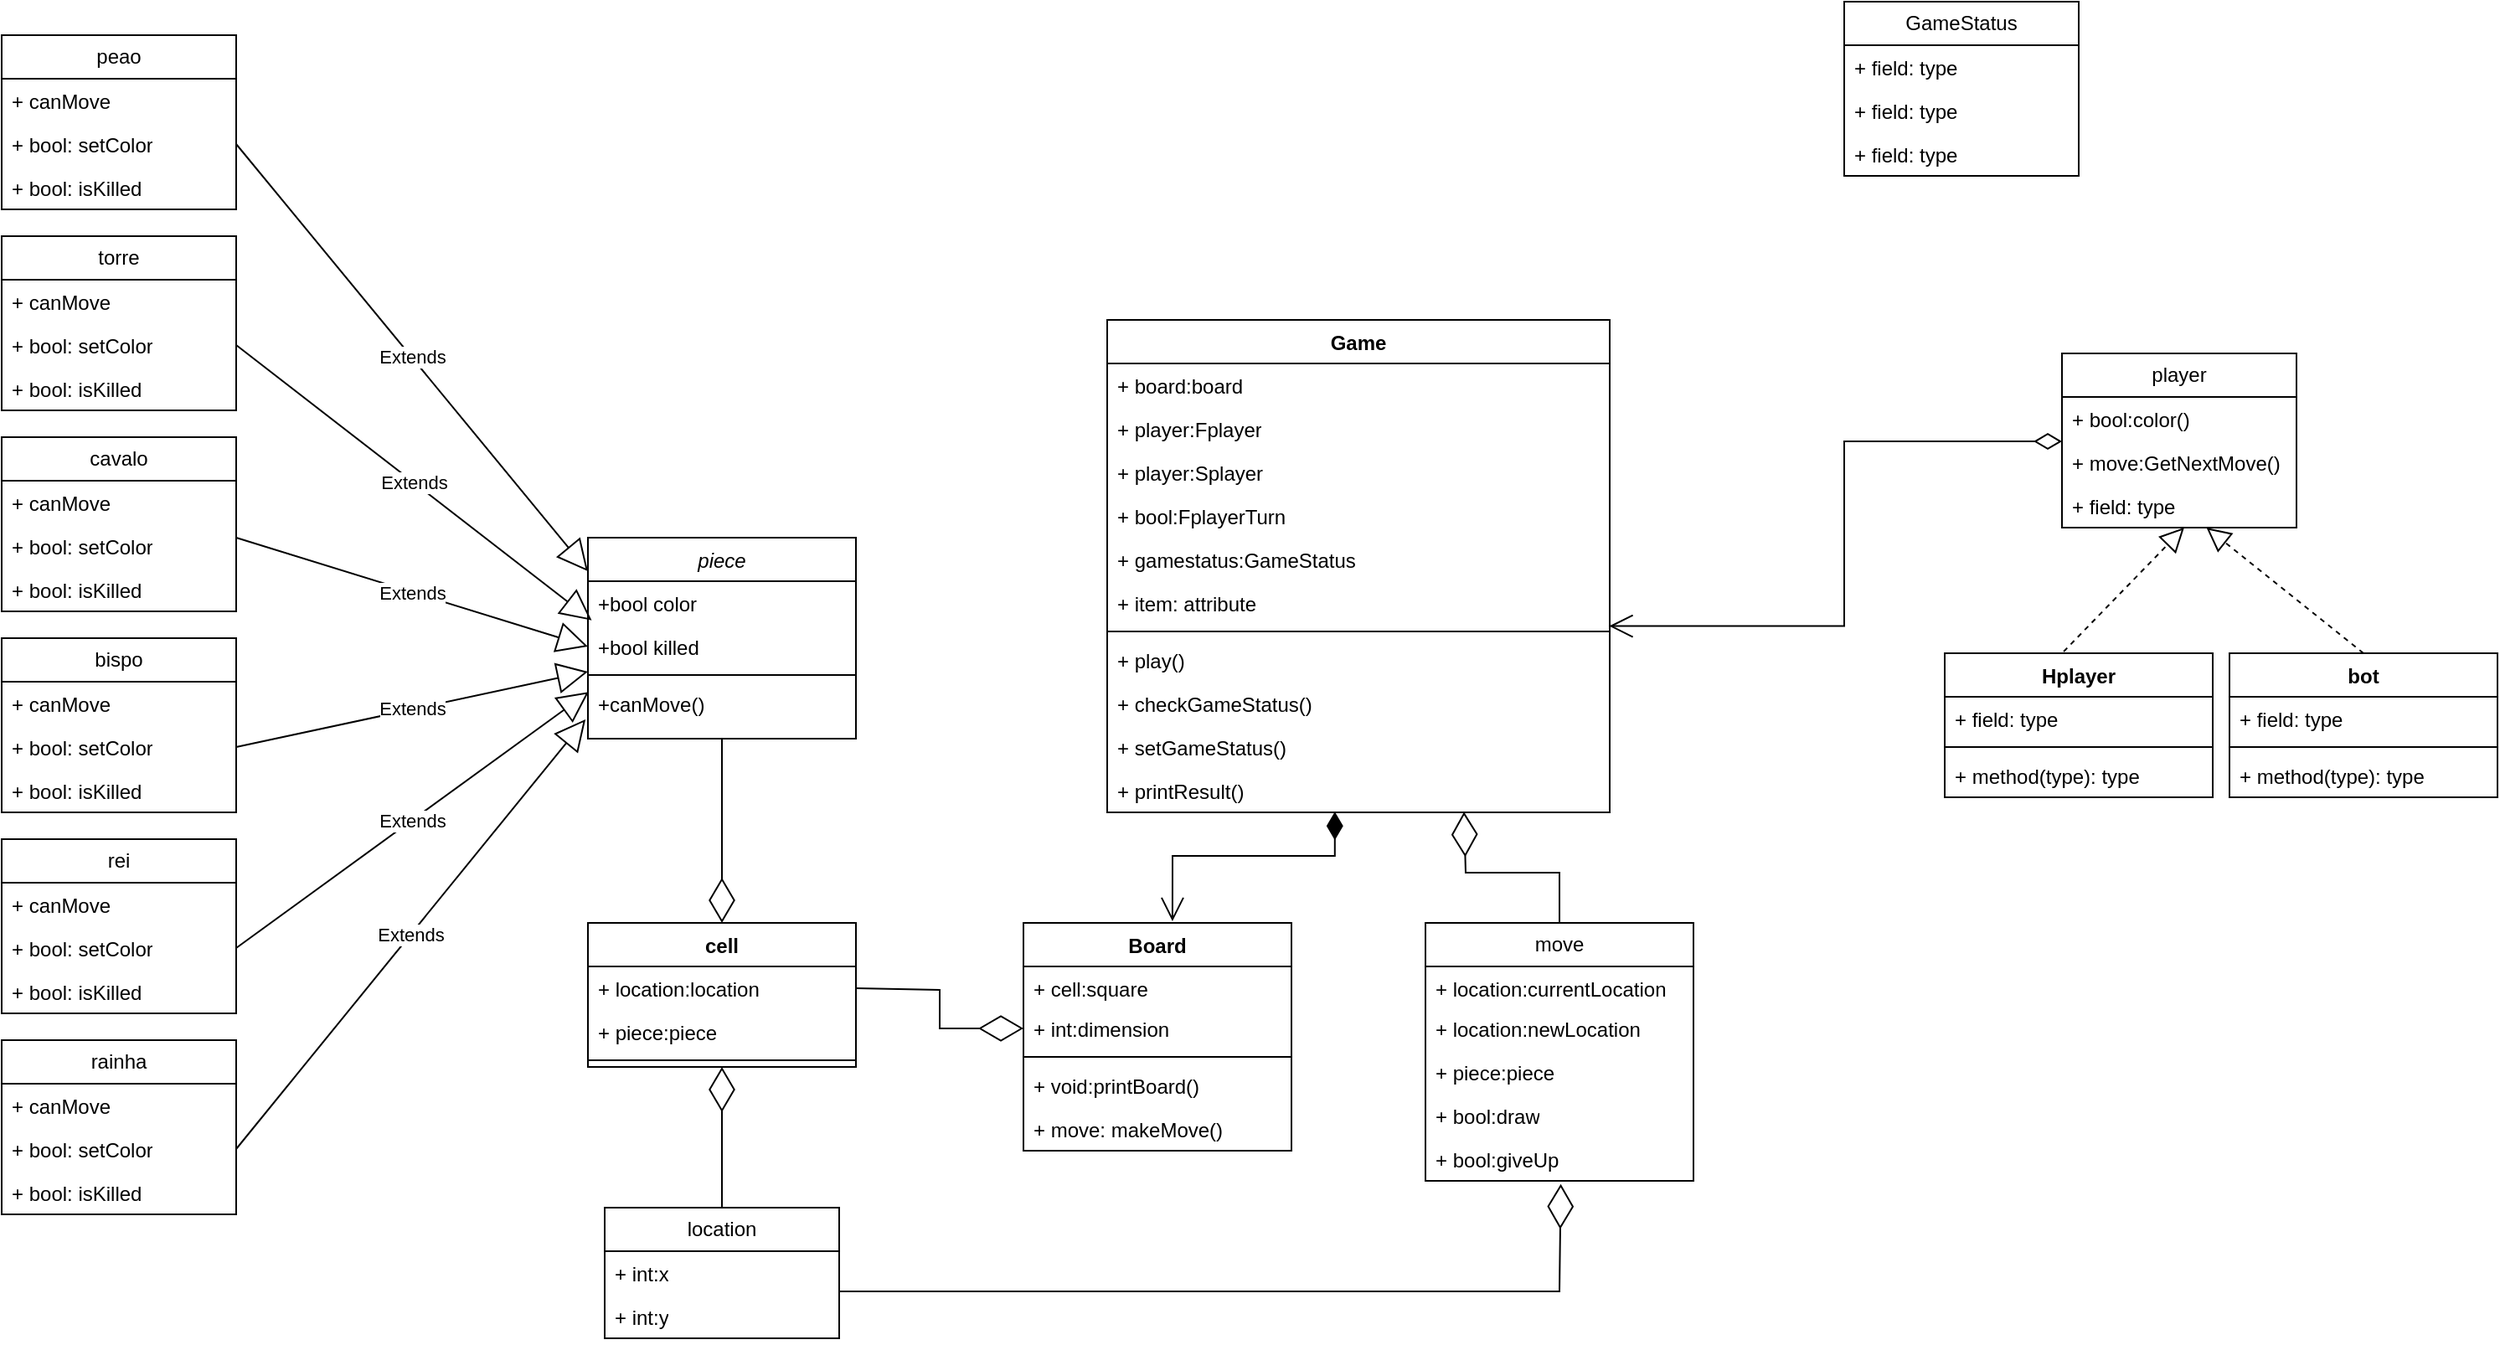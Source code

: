 <mxfile version="22.0.8" type="github">
  <diagram id="C5RBs43oDa-KdzZeNtuy" name="Page-1">
    <mxGraphModel dx="1050" dy="558" grid="1" gridSize="10" guides="1" tooltips="1" connect="1" arrows="1" fold="1" page="1" pageScale="1" pageWidth="2336" pageHeight="1654" math="0" shadow="0">
      <root>
        <mxCell id="WIyWlLk6GJQsqaUBKTNV-0" />
        <mxCell id="WIyWlLk6GJQsqaUBKTNV-1" parent="WIyWlLk6GJQsqaUBKTNV-0" />
        <mxCell id="zkfFHV4jXpPFQw0GAbJ--0" value="piece" style="swimlane;fontStyle=2;align=center;verticalAlign=top;childLayout=stackLayout;horizontal=1;startSize=26;horizontalStack=0;resizeParent=1;resizeLast=0;collapsible=1;marginBottom=0;rounded=0;shadow=0;strokeWidth=1;" parent="WIyWlLk6GJQsqaUBKTNV-1" vertex="1">
          <mxGeometry x="430" y="380" width="160" height="120" as="geometry">
            <mxRectangle x="230" y="140" width="160" height="26" as="alternateBounds" />
          </mxGeometry>
        </mxCell>
        <mxCell id="zkfFHV4jXpPFQw0GAbJ--1" value="+bool color" style="text;align=left;verticalAlign=top;spacingLeft=4;spacingRight=4;overflow=hidden;rotatable=0;points=[[0,0.5],[1,0.5]];portConstraint=eastwest;" parent="zkfFHV4jXpPFQw0GAbJ--0" vertex="1">
          <mxGeometry y="26" width="160" height="26" as="geometry" />
        </mxCell>
        <mxCell id="zkfFHV4jXpPFQw0GAbJ--2" value="+bool killed" style="text;align=left;verticalAlign=top;spacingLeft=4;spacingRight=4;overflow=hidden;rotatable=0;points=[[0,0.5],[1,0.5]];portConstraint=eastwest;rounded=0;shadow=0;html=0;" parent="zkfFHV4jXpPFQw0GAbJ--0" vertex="1">
          <mxGeometry y="52" width="160" height="26" as="geometry" />
        </mxCell>
        <mxCell id="zkfFHV4jXpPFQw0GAbJ--4" value="" style="line;html=1;strokeWidth=1;align=left;verticalAlign=middle;spacingTop=-1;spacingLeft=3;spacingRight=3;rotatable=0;labelPosition=right;points=[];portConstraint=eastwest;" parent="zkfFHV4jXpPFQw0GAbJ--0" vertex="1">
          <mxGeometry y="78" width="160" height="8" as="geometry" />
        </mxCell>
        <mxCell id="zkfFHV4jXpPFQw0GAbJ--5" value="+canMove()" style="text;align=left;verticalAlign=top;spacingLeft=4;spacingRight=4;overflow=hidden;rotatable=0;points=[[0,0.5],[1,0.5]];portConstraint=eastwest;" parent="zkfFHV4jXpPFQw0GAbJ--0" vertex="1">
          <mxGeometry y="86" width="160" height="26" as="geometry" />
        </mxCell>
        <mxCell id="_iD08qHTfmwDh8XU2xYa-1" value="cavalo" style="swimlane;fontStyle=0;childLayout=stackLayout;horizontal=1;startSize=26;fillColor=none;horizontalStack=0;resizeParent=1;resizeParentMax=0;resizeLast=0;collapsible=1;marginBottom=0;whiteSpace=wrap;html=1;" vertex="1" parent="WIyWlLk6GJQsqaUBKTNV-1">
          <mxGeometry x="80" y="320" width="140" height="104" as="geometry" />
        </mxCell>
        <mxCell id="_iD08qHTfmwDh8XU2xYa-2" value="+ canMove" style="text;strokeColor=none;fillColor=none;align=left;verticalAlign=top;spacingLeft=4;spacingRight=4;overflow=hidden;rotatable=0;points=[[0,0.5],[1,0.5]];portConstraint=eastwest;whiteSpace=wrap;html=1;" vertex="1" parent="_iD08qHTfmwDh8XU2xYa-1">
          <mxGeometry y="26" width="140" height="26" as="geometry" />
        </mxCell>
        <mxCell id="_iD08qHTfmwDh8XU2xYa-3" value="+ bool: setColor" style="text;strokeColor=none;fillColor=none;align=left;verticalAlign=top;spacingLeft=4;spacingRight=4;overflow=hidden;rotatable=0;points=[[0,0.5],[1,0.5]];portConstraint=eastwest;whiteSpace=wrap;html=1;" vertex="1" parent="_iD08qHTfmwDh8XU2xYa-1">
          <mxGeometry y="52" width="140" height="26" as="geometry" />
        </mxCell>
        <mxCell id="_iD08qHTfmwDh8XU2xYa-4" value="+ bool: isKilled" style="text;strokeColor=none;fillColor=none;align=left;verticalAlign=top;spacingLeft=4;spacingRight=4;overflow=hidden;rotatable=0;points=[[0,0.5],[1,0.5]];portConstraint=eastwest;whiteSpace=wrap;html=1;" vertex="1" parent="_iD08qHTfmwDh8XU2xYa-1">
          <mxGeometry y="78" width="140" height="26" as="geometry" />
        </mxCell>
        <mxCell id="_iD08qHTfmwDh8XU2xYa-6" value="bispo" style="swimlane;fontStyle=0;childLayout=stackLayout;horizontal=1;startSize=26;fillColor=none;horizontalStack=0;resizeParent=1;resizeParentMax=0;resizeLast=0;collapsible=1;marginBottom=0;whiteSpace=wrap;html=1;" vertex="1" parent="WIyWlLk6GJQsqaUBKTNV-1">
          <mxGeometry x="80" y="440" width="140" height="104" as="geometry" />
        </mxCell>
        <mxCell id="_iD08qHTfmwDh8XU2xYa-7" value="+ canMove" style="text;strokeColor=none;fillColor=none;align=left;verticalAlign=top;spacingLeft=4;spacingRight=4;overflow=hidden;rotatable=0;points=[[0,0.5],[1,0.5]];portConstraint=eastwest;whiteSpace=wrap;html=1;" vertex="1" parent="_iD08qHTfmwDh8XU2xYa-6">
          <mxGeometry y="26" width="140" height="26" as="geometry" />
        </mxCell>
        <mxCell id="_iD08qHTfmwDh8XU2xYa-8" value="+ bool: setColor" style="text;strokeColor=none;fillColor=none;align=left;verticalAlign=top;spacingLeft=4;spacingRight=4;overflow=hidden;rotatable=0;points=[[0,0.5],[1,0.5]];portConstraint=eastwest;whiteSpace=wrap;html=1;" vertex="1" parent="_iD08qHTfmwDh8XU2xYa-6">
          <mxGeometry y="52" width="140" height="26" as="geometry" />
        </mxCell>
        <mxCell id="_iD08qHTfmwDh8XU2xYa-9" value="+ bool: isKilled" style="text;strokeColor=none;fillColor=none;align=left;verticalAlign=top;spacingLeft=4;spacingRight=4;overflow=hidden;rotatable=0;points=[[0,0.5],[1,0.5]];portConstraint=eastwest;whiteSpace=wrap;html=1;" vertex="1" parent="_iD08qHTfmwDh8XU2xYa-6">
          <mxGeometry y="78" width="140" height="26" as="geometry" />
        </mxCell>
        <mxCell id="_iD08qHTfmwDh8XU2xYa-10" value="rei" style="swimlane;fontStyle=0;childLayout=stackLayout;horizontal=1;startSize=26;fillColor=none;horizontalStack=0;resizeParent=1;resizeParentMax=0;resizeLast=0;collapsible=1;marginBottom=0;whiteSpace=wrap;html=1;" vertex="1" parent="WIyWlLk6GJQsqaUBKTNV-1">
          <mxGeometry x="80" y="560" width="140" height="104" as="geometry" />
        </mxCell>
        <mxCell id="_iD08qHTfmwDh8XU2xYa-11" value="+ canMove" style="text;strokeColor=none;fillColor=none;align=left;verticalAlign=top;spacingLeft=4;spacingRight=4;overflow=hidden;rotatable=0;points=[[0,0.5],[1,0.5]];portConstraint=eastwest;whiteSpace=wrap;html=1;" vertex="1" parent="_iD08qHTfmwDh8XU2xYa-10">
          <mxGeometry y="26" width="140" height="26" as="geometry" />
        </mxCell>
        <mxCell id="_iD08qHTfmwDh8XU2xYa-12" value="+ bool: setColor" style="text;strokeColor=none;fillColor=none;align=left;verticalAlign=top;spacingLeft=4;spacingRight=4;overflow=hidden;rotatable=0;points=[[0,0.5],[1,0.5]];portConstraint=eastwest;whiteSpace=wrap;html=1;" vertex="1" parent="_iD08qHTfmwDh8XU2xYa-10">
          <mxGeometry y="52" width="140" height="26" as="geometry" />
        </mxCell>
        <mxCell id="_iD08qHTfmwDh8XU2xYa-13" value="+ bool: isKilled" style="text;strokeColor=none;fillColor=none;align=left;verticalAlign=top;spacingLeft=4;spacingRight=4;overflow=hidden;rotatable=0;points=[[0,0.5],[1,0.5]];portConstraint=eastwest;whiteSpace=wrap;html=1;" vertex="1" parent="_iD08qHTfmwDh8XU2xYa-10">
          <mxGeometry y="78" width="140" height="26" as="geometry" />
        </mxCell>
        <mxCell id="_iD08qHTfmwDh8XU2xYa-14" value="rainha" style="swimlane;fontStyle=0;childLayout=stackLayout;horizontal=1;startSize=26;fillColor=none;horizontalStack=0;resizeParent=1;resizeParentMax=0;resizeLast=0;collapsible=1;marginBottom=0;whiteSpace=wrap;html=1;" vertex="1" parent="WIyWlLk6GJQsqaUBKTNV-1">
          <mxGeometry x="80" y="680" width="140" height="104" as="geometry" />
        </mxCell>
        <mxCell id="_iD08qHTfmwDh8XU2xYa-15" value="+ canMove" style="text;strokeColor=none;fillColor=none;align=left;verticalAlign=top;spacingLeft=4;spacingRight=4;overflow=hidden;rotatable=0;points=[[0,0.5],[1,0.5]];portConstraint=eastwest;whiteSpace=wrap;html=1;" vertex="1" parent="_iD08qHTfmwDh8XU2xYa-14">
          <mxGeometry y="26" width="140" height="26" as="geometry" />
        </mxCell>
        <mxCell id="_iD08qHTfmwDh8XU2xYa-16" value="+ bool: setColor" style="text;strokeColor=none;fillColor=none;align=left;verticalAlign=top;spacingLeft=4;spacingRight=4;overflow=hidden;rotatable=0;points=[[0,0.5],[1,0.5]];portConstraint=eastwest;whiteSpace=wrap;html=1;" vertex="1" parent="_iD08qHTfmwDh8XU2xYa-14">
          <mxGeometry y="52" width="140" height="26" as="geometry" />
        </mxCell>
        <mxCell id="_iD08qHTfmwDh8XU2xYa-17" value="+ bool: isKilled" style="text;strokeColor=none;fillColor=none;align=left;verticalAlign=top;spacingLeft=4;spacingRight=4;overflow=hidden;rotatable=0;points=[[0,0.5],[1,0.5]];portConstraint=eastwest;whiteSpace=wrap;html=1;" vertex="1" parent="_iD08qHTfmwDh8XU2xYa-14">
          <mxGeometry y="78" width="140" height="26" as="geometry" />
        </mxCell>
        <mxCell id="_iD08qHTfmwDh8XU2xYa-18" value="torre" style="swimlane;fontStyle=0;childLayout=stackLayout;horizontal=1;startSize=26;fillColor=none;horizontalStack=0;resizeParent=1;resizeParentMax=0;resizeLast=0;collapsible=1;marginBottom=0;whiteSpace=wrap;html=1;" vertex="1" parent="WIyWlLk6GJQsqaUBKTNV-1">
          <mxGeometry x="80" y="200" width="140" height="104" as="geometry" />
        </mxCell>
        <mxCell id="_iD08qHTfmwDh8XU2xYa-19" value="+ canMove" style="text;strokeColor=none;fillColor=none;align=left;verticalAlign=top;spacingLeft=4;spacingRight=4;overflow=hidden;rotatable=0;points=[[0,0.5],[1,0.5]];portConstraint=eastwest;whiteSpace=wrap;html=1;" vertex="1" parent="_iD08qHTfmwDh8XU2xYa-18">
          <mxGeometry y="26" width="140" height="26" as="geometry" />
        </mxCell>
        <mxCell id="_iD08qHTfmwDh8XU2xYa-20" value="+ bool: setColor" style="text;strokeColor=none;fillColor=none;align=left;verticalAlign=top;spacingLeft=4;spacingRight=4;overflow=hidden;rotatable=0;points=[[0,0.5],[1,0.5]];portConstraint=eastwest;whiteSpace=wrap;html=1;" vertex="1" parent="_iD08qHTfmwDh8XU2xYa-18">
          <mxGeometry y="52" width="140" height="26" as="geometry" />
        </mxCell>
        <mxCell id="_iD08qHTfmwDh8XU2xYa-21" value="+ bool: isKilled" style="text;strokeColor=none;fillColor=none;align=left;verticalAlign=top;spacingLeft=4;spacingRight=4;overflow=hidden;rotatable=0;points=[[0,0.5],[1,0.5]];portConstraint=eastwest;whiteSpace=wrap;html=1;" vertex="1" parent="_iD08qHTfmwDh8XU2xYa-18">
          <mxGeometry y="78" width="140" height="26" as="geometry" />
        </mxCell>
        <mxCell id="_iD08qHTfmwDh8XU2xYa-22" value="peao" style="swimlane;fontStyle=0;childLayout=stackLayout;horizontal=1;startSize=26;fillColor=none;horizontalStack=0;resizeParent=1;resizeParentMax=0;resizeLast=0;collapsible=1;marginBottom=0;whiteSpace=wrap;html=1;" vertex="1" parent="WIyWlLk6GJQsqaUBKTNV-1">
          <mxGeometry x="80" y="80" width="140" height="104" as="geometry" />
        </mxCell>
        <mxCell id="_iD08qHTfmwDh8XU2xYa-23" value="+ canMove" style="text;strokeColor=none;fillColor=none;align=left;verticalAlign=top;spacingLeft=4;spacingRight=4;overflow=hidden;rotatable=0;points=[[0,0.5],[1,0.5]];portConstraint=eastwest;whiteSpace=wrap;html=1;" vertex="1" parent="_iD08qHTfmwDh8XU2xYa-22">
          <mxGeometry y="26" width="140" height="26" as="geometry" />
        </mxCell>
        <mxCell id="_iD08qHTfmwDh8XU2xYa-24" value="+ bool: setColor" style="text;strokeColor=none;fillColor=none;align=left;verticalAlign=top;spacingLeft=4;spacingRight=4;overflow=hidden;rotatable=0;points=[[0,0.5],[1,0.5]];portConstraint=eastwest;whiteSpace=wrap;html=1;" vertex="1" parent="_iD08qHTfmwDh8XU2xYa-22">
          <mxGeometry y="52" width="140" height="26" as="geometry" />
        </mxCell>
        <mxCell id="_iD08qHTfmwDh8XU2xYa-25" value="+ bool: isKilled" style="text;strokeColor=none;fillColor=none;align=left;verticalAlign=top;spacingLeft=4;spacingRight=4;overflow=hidden;rotatable=0;points=[[0,0.5],[1,0.5]];portConstraint=eastwest;whiteSpace=wrap;html=1;" vertex="1" parent="_iD08qHTfmwDh8XU2xYa-22">
          <mxGeometry y="78" width="140" height="26" as="geometry" />
        </mxCell>
        <mxCell id="_iD08qHTfmwDh8XU2xYa-27" value="Extends" style="endArrow=block;endSize=16;endFill=0;html=1;rounded=0;entryX=0;entryY=0.5;entryDx=0;entryDy=0;" edge="1" parent="WIyWlLk6GJQsqaUBKTNV-1" target="zkfFHV4jXpPFQw0GAbJ--2">
          <mxGeometry width="160" relative="1" as="geometry">
            <mxPoint x="220" y="380" as="sourcePoint" />
            <mxPoint x="360" y="380" as="targetPoint" />
            <Array as="points" />
          </mxGeometry>
        </mxCell>
        <mxCell id="_iD08qHTfmwDh8XU2xYa-29" value="Extends" style="endArrow=block;endSize=16;endFill=0;html=1;rounded=0;exitX=1;exitY=0.5;exitDx=0;exitDy=0;entryX=0;entryY=1.077;entryDx=0;entryDy=0;entryPerimeter=0;" edge="1" parent="WIyWlLk6GJQsqaUBKTNV-1" source="_iD08qHTfmwDh8XU2xYa-8" target="zkfFHV4jXpPFQw0GAbJ--2">
          <mxGeometry width="160" relative="1" as="geometry">
            <mxPoint x="200" y="380" as="sourcePoint" />
            <mxPoint x="360" y="380" as="targetPoint" />
          </mxGeometry>
        </mxCell>
        <mxCell id="_iD08qHTfmwDh8XU2xYa-30" value="Extends" style="endArrow=block;endSize=16;endFill=0;html=1;rounded=0;exitX=1;exitY=0.5;exitDx=0;exitDy=0;entryX=0.003;entryY=0.234;entryDx=0;entryDy=0;entryPerimeter=0;" edge="1" parent="WIyWlLk6GJQsqaUBKTNV-1" source="_iD08qHTfmwDh8XU2xYa-12" target="zkfFHV4jXpPFQw0GAbJ--5">
          <mxGeometry width="160" relative="1" as="geometry">
            <mxPoint x="230" y="515" as="sourcePoint" />
            <mxPoint x="430" y="480" as="targetPoint" />
          </mxGeometry>
        </mxCell>
        <mxCell id="_iD08qHTfmwDh8XU2xYa-31" value="Extends" style="endArrow=block;endSize=16;endFill=0;html=1;rounded=0;exitX=1;exitY=0.5;exitDx=0;exitDy=0;entryX=-0.009;entryY=0.864;entryDx=0;entryDy=0;entryPerimeter=0;" edge="1" parent="WIyWlLk6GJQsqaUBKTNV-1" source="_iD08qHTfmwDh8XU2xYa-16" target="zkfFHV4jXpPFQw0GAbJ--5">
          <mxGeometry width="160" relative="1" as="geometry">
            <mxPoint x="240" y="525" as="sourcePoint" />
            <mxPoint x="450" y="490" as="targetPoint" />
          </mxGeometry>
        </mxCell>
        <mxCell id="_iD08qHTfmwDh8XU2xYa-33" value="Extends" style="endArrow=block;endSize=16;endFill=0;html=1;rounded=0;exitX=1;exitY=0.5;exitDx=0;exitDy=0;entryX=0.014;entryY=0.899;entryDx=0;entryDy=0;entryPerimeter=0;" edge="1" parent="WIyWlLk6GJQsqaUBKTNV-1" source="_iD08qHTfmwDh8XU2xYa-20" target="zkfFHV4jXpPFQw0GAbJ--1">
          <mxGeometry width="160" relative="1" as="geometry">
            <mxPoint x="250" y="535" as="sourcePoint" />
            <mxPoint x="460" y="500" as="targetPoint" />
          </mxGeometry>
        </mxCell>
        <mxCell id="_iD08qHTfmwDh8XU2xYa-34" value="Extends" style="endArrow=block;endSize=16;endFill=0;html=1;rounded=0;exitX=1;exitY=0.5;exitDx=0;exitDy=0;entryX=0;entryY=0.167;entryDx=0;entryDy=0;entryPerimeter=0;" edge="1" parent="WIyWlLk6GJQsqaUBKTNV-1" source="_iD08qHTfmwDh8XU2xYa-24" target="zkfFHV4jXpPFQw0GAbJ--0">
          <mxGeometry width="160" relative="1" as="geometry">
            <mxPoint x="260" y="545" as="sourcePoint" />
            <mxPoint x="470" y="510" as="targetPoint" />
          </mxGeometry>
        </mxCell>
        <mxCell id="_iD08qHTfmwDh8XU2xYa-35" value="Board" style="swimlane;fontStyle=1;align=center;verticalAlign=top;childLayout=stackLayout;horizontal=1;startSize=26;horizontalStack=0;resizeParent=1;resizeParentMax=0;resizeLast=0;collapsible=1;marginBottom=0;whiteSpace=wrap;html=1;" vertex="1" parent="WIyWlLk6GJQsqaUBKTNV-1">
          <mxGeometry x="690" y="610" width="160" height="136" as="geometry" />
        </mxCell>
        <mxCell id="_iD08qHTfmwDh8XU2xYa-36" value="+ cell:square" style="text;strokeColor=none;fillColor=none;align=left;verticalAlign=top;spacingLeft=4;spacingRight=4;overflow=hidden;rotatable=0;points=[[0,0.5],[1,0.5]];portConstraint=eastwest;whiteSpace=wrap;html=1;" vertex="1" parent="_iD08qHTfmwDh8XU2xYa-35">
          <mxGeometry y="26" width="160" height="24" as="geometry" />
        </mxCell>
        <mxCell id="_iD08qHTfmwDh8XU2xYa-39" value="+ int:dimension" style="text;strokeColor=none;fillColor=none;align=left;verticalAlign=top;spacingLeft=4;spacingRight=4;overflow=hidden;rotatable=0;points=[[0,0.5],[1,0.5]];portConstraint=eastwest;whiteSpace=wrap;html=1;" vertex="1" parent="_iD08qHTfmwDh8XU2xYa-35">
          <mxGeometry y="50" width="160" height="26" as="geometry" />
        </mxCell>
        <mxCell id="_iD08qHTfmwDh8XU2xYa-37" value="" style="line;strokeWidth=1;fillColor=none;align=left;verticalAlign=middle;spacingTop=-1;spacingLeft=3;spacingRight=3;rotatable=0;labelPosition=right;points=[];portConstraint=eastwest;strokeColor=inherit;" vertex="1" parent="_iD08qHTfmwDh8XU2xYa-35">
          <mxGeometry y="76" width="160" height="8" as="geometry" />
        </mxCell>
        <mxCell id="_iD08qHTfmwDh8XU2xYa-38" value="+ void:printBoard()" style="text;strokeColor=none;fillColor=none;align=left;verticalAlign=top;spacingLeft=4;spacingRight=4;overflow=hidden;rotatable=0;points=[[0,0.5],[1,0.5]];portConstraint=eastwest;whiteSpace=wrap;html=1;" vertex="1" parent="_iD08qHTfmwDh8XU2xYa-35">
          <mxGeometry y="84" width="160" height="26" as="geometry" />
        </mxCell>
        <mxCell id="_iD08qHTfmwDh8XU2xYa-40" value="+ move: makeMove()" style="text;strokeColor=none;fillColor=none;align=left;verticalAlign=top;spacingLeft=4;spacingRight=4;overflow=hidden;rotatable=0;points=[[0,0.5],[1,0.5]];portConstraint=eastwest;whiteSpace=wrap;html=1;" vertex="1" parent="_iD08qHTfmwDh8XU2xYa-35">
          <mxGeometry y="110" width="160" height="26" as="geometry" />
        </mxCell>
        <mxCell id="_iD08qHTfmwDh8XU2xYa-41" value="cell" style="swimlane;fontStyle=1;align=center;verticalAlign=top;childLayout=stackLayout;horizontal=1;startSize=26;horizontalStack=0;resizeParent=1;resizeParentMax=0;resizeLast=0;collapsible=1;marginBottom=0;whiteSpace=wrap;html=1;" vertex="1" parent="WIyWlLk6GJQsqaUBKTNV-1">
          <mxGeometry x="430" y="610" width="160" height="86" as="geometry" />
        </mxCell>
        <mxCell id="_iD08qHTfmwDh8XU2xYa-42" value="+ location:location" style="text;strokeColor=none;fillColor=none;align=left;verticalAlign=top;spacingLeft=4;spacingRight=4;overflow=hidden;rotatable=0;points=[[0,0.5],[1,0.5]];portConstraint=eastwest;whiteSpace=wrap;html=1;" vertex="1" parent="_iD08qHTfmwDh8XU2xYa-41">
          <mxGeometry y="26" width="160" height="26" as="geometry" />
        </mxCell>
        <mxCell id="_iD08qHTfmwDh8XU2xYa-45" value="+ piece:piece" style="text;strokeColor=none;fillColor=none;align=left;verticalAlign=top;spacingLeft=4;spacingRight=4;overflow=hidden;rotatable=0;points=[[0,0.5],[1,0.5]];portConstraint=eastwest;whiteSpace=wrap;html=1;" vertex="1" parent="_iD08qHTfmwDh8XU2xYa-41">
          <mxGeometry y="52" width="160" height="26" as="geometry" />
        </mxCell>
        <mxCell id="_iD08qHTfmwDh8XU2xYa-43" value="" style="line;strokeWidth=1;fillColor=none;align=left;verticalAlign=middle;spacingTop=-1;spacingLeft=3;spacingRight=3;rotatable=0;labelPosition=right;points=[];portConstraint=eastwest;strokeColor=inherit;" vertex="1" parent="_iD08qHTfmwDh8XU2xYa-41">
          <mxGeometry y="78" width="160" height="8" as="geometry" />
        </mxCell>
        <mxCell id="_iD08qHTfmwDh8XU2xYa-46" value="location" style="swimlane;fontStyle=0;childLayout=stackLayout;horizontal=1;startSize=26;fillColor=none;horizontalStack=0;resizeParent=1;resizeParentMax=0;resizeLast=0;collapsible=1;marginBottom=0;whiteSpace=wrap;html=1;" vertex="1" parent="WIyWlLk6GJQsqaUBKTNV-1">
          <mxGeometry x="440" y="780" width="140" height="78" as="geometry" />
        </mxCell>
        <mxCell id="_iD08qHTfmwDh8XU2xYa-47" value="+ int:x" style="text;strokeColor=none;fillColor=none;align=left;verticalAlign=top;spacingLeft=4;spacingRight=4;overflow=hidden;rotatable=0;points=[[0,0.5],[1,0.5]];portConstraint=eastwest;whiteSpace=wrap;html=1;" vertex="1" parent="_iD08qHTfmwDh8XU2xYa-46">
          <mxGeometry y="26" width="140" height="26" as="geometry" />
        </mxCell>
        <mxCell id="_iD08qHTfmwDh8XU2xYa-48" value="+ int:y" style="text;strokeColor=none;fillColor=none;align=left;verticalAlign=top;spacingLeft=4;spacingRight=4;overflow=hidden;rotatable=0;points=[[0,0.5],[1,0.5]];portConstraint=eastwest;whiteSpace=wrap;html=1;" vertex="1" parent="_iD08qHTfmwDh8XU2xYa-46">
          <mxGeometry y="52" width="140" height="26" as="geometry" />
        </mxCell>
        <mxCell id="_iD08qHTfmwDh8XU2xYa-50" value="move" style="swimlane;fontStyle=0;childLayout=stackLayout;horizontal=1;startSize=26;fillColor=none;horizontalStack=0;resizeParent=1;resizeParentMax=0;resizeLast=0;collapsible=1;marginBottom=0;whiteSpace=wrap;html=1;" vertex="1" parent="WIyWlLk6GJQsqaUBKTNV-1">
          <mxGeometry x="930" y="610" width="160" height="154" as="geometry" />
        </mxCell>
        <mxCell id="_iD08qHTfmwDh8XU2xYa-51" value="+ location:currentLocation" style="text;strokeColor=none;fillColor=none;align=left;verticalAlign=top;spacingLeft=4;spacingRight=4;overflow=hidden;rotatable=0;points=[[0,0.5],[1,0.5]];portConstraint=eastwest;whiteSpace=wrap;html=1;" vertex="1" parent="_iD08qHTfmwDh8XU2xYa-50">
          <mxGeometry y="26" width="160" height="24" as="geometry" />
        </mxCell>
        <mxCell id="_iD08qHTfmwDh8XU2xYa-52" value="+ location:newLocation" style="text;strokeColor=none;fillColor=none;align=left;verticalAlign=top;spacingLeft=4;spacingRight=4;overflow=hidden;rotatable=0;points=[[0,0.5],[1,0.5]];portConstraint=eastwest;whiteSpace=wrap;html=1;" vertex="1" parent="_iD08qHTfmwDh8XU2xYa-50">
          <mxGeometry y="50" width="160" height="26" as="geometry" />
        </mxCell>
        <mxCell id="_iD08qHTfmwDh8XU2xYa-53" value="+ piece:piece" style="text;strokeColor=none;fillColor=none;align=left;verticalAlign=top;spacingLeft=4;spacingRight=4;overflow=hidden;rotatable=0;points=[[0,0.5],[1,0.5]];portConstraint=eastwest;whiteSpace=wrap;html=1;" vertex="1" parent="_iD08qHTfmwDh8XU2xYa-50">
          <mxGeometry y="76" width="160" height="26" as="geometry" />
        </mxCell>
        <mxCell id="_iD08qHTfmwDh8XU2xYa-54" value="+ bool:draw" style="text;strokeColor=none;fillColor=none;align=left;verticalAlign=top;spacingLeft=4;spacingRight=4;overflow=hidden;rotatable=0;points=[[0,0.5],[1,0.5]];portConstraint=eastwest;whiteSpace=wrap;html=1;" vertex="1" parent="_iD08qHTfmwDh8XU2xYa-50">
          <mxGeometry y="102" width="160" height="26" as="geometry" />
        </mxCell>
        <mxCell id="_iD08qHTfmwDh8XU2xYa-55" value="+ bool:giveUp" style="text;strokeColor=none;fillColor=none;align=left;verticalAlign=top;spacingLeft=4;spacingRight=4;overflow=hidden;rotatable=0;points=[[0,0.5],[1,0.5]];portConstraint=eastwest;whiteSpace=wrap;html=1;" vertex="1" parent="_iD08qHTfmwDh8XU2xYa-50">
          <mxGeometry y="128" width="160" height="26" as="geometry" />
        </mxCell>
        <mxCell id="_iD08qHTfmwDh8XU2xYa-56" value="" style="endArrow=diamondThin;endFill=0;endSize=24;html=1;rounded=0;exitX=0.5;exitY=1;exitDx=0;exitDy=0;entryX=0.5;entryY=0;entryDx=0;entryDy=0;" edge="1" parent="WIyWlLk6GJQsqaUBKTNV-1" source="zkfFHV4jXpPFQw0GAbJ--0" target="_iD08qHTfmwDh8XU2xYa-41">
          <mxGeometry width="160" relative="1" as="geometry">
            <mxPoint x="690" y="610" as="sourcePoint" />
            <mxPoint x="850" y="610" as="targetPoint" />
          </mxGeometry>
        </mxCell>
        <mxCell id="_iD08qHTfmwDh8XU2xYa-57" value="" style="endArrow=diamondThin;endFill=0;endSize=24;html=1;rounded=0;entryX=0;entryY=0.5;entryDx=0;entryDy=0;exitX=1;exitY=0.5;exitDx=0;exitDy=0;" edge="1" parent="WIyWlLk6GJQsqaUBKTNV-1" source="_iD08qHTfmwDh8XU2xYa-42" target="_iD08qHTfmwDh8XU2xYa-39">
          <mxGeometry width="160" relative="1" as="geometry">
            <mxPoint x="590" y="660" as="sourcePoint" />
            <mxPoint x="850" y="650" as="targetPoint" />
            <Array as="points">
              <mxPoint x="640" y="650" />
              <mxPoint x="640" y="673" />
            </Array>
          </mxGeometry>
        </mxCell>
        <mxCell id="_iD08qHTfmwDh8XU2xYa-58" value="" style="endArrow=diamondThin;endFill=0;endSize=24;html=1;rounded=0;exitX=0.5;exitY=0;exitDx=0;exitDy=0;entryX=0.5;entryY=1;entryDx=0;entryDy=0;" edge="1" parent="WIyWlLk6GJQsqaUBKTNV-1" source="_iD08qHTfmwDh8XU2xYa-46" target="_iD08qHTfmwDh8XU2xYa-41">
          <mxGeometry width="160" relative="1" as="geometry">
            <mxPoint x="690" y="650" as="sourcePoint" />
            <mxPoint x="850" y="650" as="targetPoint" />
          </mxGeometry>
        </mxCell>
        <mxCell id="_iD08qHTfmwDh8XU2xYa-59" value="" style="endArrow=diamondThin;endFill=0;endSize=24;html=1;rounded=0;entryX=0.505;entryY=1.071;entryDx=0;entryDy=0;entryPerimeter=0;" edge="1" parent="WIyWlLk6GJQsqaUBKTNV-1" target="_iD08qHTfmwDh8XU2xYa-55">
          <mxGeometry width="160" relative="1" as="geometry">
            <mxPoint x="580" y="830" as="sourcePoint" />
            <mxPoint x="850" y="650" as="targetPoint" />
            <Array as="points">
              <mxPoint x="1010" y="830" />
            </Array>
          </mxGeometry>
        </mxCell>
        <mxCell id="_iD08qHTfmwDh8XU2xYa-60" value="Game" style="swimlane;fontStyle=1;align=center;verticalAlign=top;childLayout=stackLayout;horizontal=1;startSize=26;horizontalStack=0;resizeParent=1;resizeParentMax=0;resizeLast=0;collapsible=1;marginBottom=0;whiteSpace=wrap;html=1;" vertex="1" parent="WIyWlLk6GJQsqaUBKTNV-1">
          <mxGeometry x="740" y="250" width="300" height="294" as="geometry" />
        </mxCell>
        <mxCell id="_iD08qHTfmwDh8XU2xYa-61" value="&lt;div&gt;+ board:board&lt;/div&gt;&lt;div&gt;&lt;br&gt;&lt;/div&gt;" style="text;strokeColor=none;fillColor=none;align=left;verticalAlign=top;spacingLeft=4;spacingRight=4;overflow=hidden;rotatable=0;points=[[0,0.5],[1,0.5]];portConstraint=eastwest;whiteSpace=wrap;html=1;" vertex="1" parent="_iD08qHTfmwDh8XU2xYa-60">
          <mxGeometry y="26" width="300" height="26" as="geometry" />
        </mxCell>
        <mxCell id="_iD08qHTfmwDh8XU2xYa-64" value="+ player:Fplayer" style="text;strokeColor=none;fillColor=none;align=left;verticalAlign=top;spacingLeft=4;spacingRight=4;overflow=hidden;rotatable=0;points=[[0,0.5],[1,0.5]];portConstraint=eastwest;whiteSpace=wrap;html=1;" vertex="1" parent="_iD08qHTfmwDh8XU2xYa-60">
          <mxGeometry y="52" width="300" height="26" as="geometry" />
        </mxCell>
        <mxCell id="_iD08qHTfmwDh8XU2xYa-65" value="+ player:Splayer" style="text;strokeColor=none;fillColor=none;align=left;verticalAlign=top;spacingLeft=4;spacingRight=4;overflow=hidden;rotatable=0;points=[[0,0.5],[1,0.5]];portConstraint=eastwest;whiteSpace=wrap;html=1;" vertex="1" parent="_iD08qHTfmwDh8XU2xYa-60">
          <mxGeometry y="78" width="300" height="26" as="geometry" />
        </mxCell>
        <mxCell id="_iD08qHTfmwDh8XU2xYa-66" value="+ bool:FplayerTurn" style="text;strokeColor=none;fillColor=none;align=left;verticalAlign=top;spacingLeft=4;spacingRight=4;overflow=hidden;rotatable=0;points=[[0,0.5],[1,0.5]];portConstraint=eastwest;whiteSpace=wrap;html=1;" vertex="1" parent="_iD08qHTfmwDh8XU2xYa-60">
          <mxGeometry y="104" width="300" height="26" as="geometry" />
        </mxCell>
        <mxCell id="_iD08qHTfmwDh8XU2xYa-67" value="+ gamestatus:GameStatus" style="text;strokeColor=none;fillColor=none;align=left;verticalAlign=top;spacingLeft=4;spacingRight=4;overflow=hidden;rotatable=0;points=[[0,0.5],[1,0.5]];portConstraint=eastwest;whiteSpace=wrap;html=1;" vertex="1" parent="_iD08qHTfmwDh8XU2xYa-60">
          <mxGeometry y="130" width="300" height="26" as="geometry" />
        </mxCell>
        <mxCell id="_iD08qHTfmwDh8XU2xYa-68" value="+ item: attribute" style="text;strokeColor=none;fillColor=none;align=left;verticalAlign=top;spacingLeft=4;spacingRight=4;overflow=hidden;rotatable=0;points=[[0,0.5],[1,0.5]];portConstraint=eastwest;whiteSpace=wrap;html=1;" vertex="1" parent="_iD08qHTfmwDh8XU2xYa-60">
          <mxGeometry y="156" width="300" height="26" as="geometry" />
        </mxCell>
        <mxCell id="_iD08qHTfmwDh8XU2xYa-62" value="" style="line;strokeWidth=1;fillColor=none;align=left;verticalAlign=middle;spacingTop=-1;spacingLeft=3;spacingRight=3;rotatable=0;labelPosition=right;points=[];portConstraint=eastwest;strokeColor=inherit;" vertex="1" parent="_iD08qHTfmwDh8XU2xYa-60">
          <mxGeometry y="182" width="300" height="8" as="geometry" />
        </mxCell>
        <mxCell id="_iD08qHTfmwDh8XU2xYa-63" value="&lt;div&gt;+ play()&lt;/div&gt;" style="text;strokeColor=none;fillColor=none;align=left;verticalAlign=top;spacingLeft=4;spacingRight=4;overflow=hidden;rotatable=0;points=[[0,0.5],[1,0.5]];portConstraint=eastwest;whiteSpace=wrap;html=1;" vertex="1" parent="_iD08qHTfmwDh8XU2xYa-60">
          <mxGeometry y="190" width="300" height="26" as="geometry" />
        </mxCell>
        <mxCell id="_iD08qHTfmwDh8XU2xYa-69" value="+ checkGameStatus()" style="text;strokeColor=none;fillColor=none;align=left;verticalAlign=top;spacingLeft=4;spacingRight=4;overflow=hidden;rotatable=0;points=[[0,0.5],[1,0.5]];portConstraint=eastwest;whiteSpace=wrap;html=1;" vertex="1" parent="_iD08qHTfmwDh8XU2xYa-60">
          <mxGeometry y="216" width="300" height="26" as="geometry" />
        </mxCell>
        <mxCell id="_iD08qHTfmwDh8XU2xYa-70" value="+ setGameStatus()" style="text;strokeColor=none;fillColor=none;align=left;verticalAlign=top;spacingLeft=4;spacingRight=4;overflow=hidden;rotatable=0;points=[[0,0.5],[1,0.5]];portConstraint=eastwest;whiteSpace=wrap;html=1;" vertex="1" parent="_iD08qHTfmwDh8XU2xYa-60">
          <mxGeometry y="242" width="300" height="26" as="geometry" />
        </mxCell>
        <mxCell id="_iD08qHTfmwDh8XU2xYa-71" value="+ printResult()" style="text;strokeColor=none;fillColor=none;align=left;verticalAlign=top;spacingLeft=4;spacingRight=4;overflow=hidden;rotatable=0;points=[[0,0.5],[1,0.5]];portConstraint=eastwest;whiteSpace=wrap;html=1;" vertex="1" parent="_iD08qHTfmwDh8XU2xYa-60">
          <mxGeometry y="268" width="300" height="26" as="geometry" />
        </mxCell>
        <mxCell id="_iD08qHTfmwDh8XU2xYa-72" value="" style="endArrow=open;html=1;endSize=12;startArrow=diamondThin;startSize=14;startFill=1;edgeStyle=orthogonalEdgeStyle;align=left;verticalAlign=bottom;rounded=0;exitX=0.453;exitY=0.985;exitDx=0;exitDy=0;exitPerimeter=0;entryX=0.556;entryY=-0.007;entryDx=0;entryDy=0;entryPerimeter=0;" edge="1" parent="WIyWlLk6GJQsqaUBKTNV-1" source="_iD08qHTfmwDh8XU2xYa-71" target="_iD08qHTfmwDh8XU2xYa-35">
          <mxGeometry x="-1" y="3" relative="1" as="geometry">
            <mxPoint x="780" y="470" as="sourcePoint" />
            <mxPoint x="940" y="470" as="targetPoint" />
            <Array as="points">
              <mxPoint x="876" y="570" />
              <mxPoint x="779" y="570" />
            </Array>
          </mxGeometry>
        </mxCell>
        <mxCell id="_iD08qHTfmwDh8XU2xYa-73" value="" style="endArrow=diamondThin;endFill=0;endSize=24;html=1;rounded=0;entryX=0.71;entryY=0.989;entryDx=0;entryDy=0;entryPerimeter=0;exitX=0.5;exitY=0;exitDx=0;exitDy=0;" edge="1" parent="WIyWlLk6GJQsqaUBKTNV-1" source="_iD08qHTfmwDh8XU2xYa-50" target="_iD08qHTfmwDh8XU2xYa-71">
          <mxGeometry width="160" relative="1" as="geometry">
            <mxPoint x="810" y="430" as="sourcePoint" />
            <mxPoint x="970" y="430" as="targetPoint" />
            <Array as="points">
              <mxPoint x="1010" y="580" />
              <mxPoint x="954" y="580" />
            </Array>
          </mxGeometry>
        </mxCell>
        <mxCell id="_iD08qHTfmwDh8XU2xYa-74" value="GameStatus" style="swimlane;fontStyle=0;childLayout=stackLayout;horizontal=1;startSize=26;fillColor=none;horizontalStack=0;resizeParent=1;resizeParentMax=0;resizeLast=0;collapsible=1;marginBottom=0;whiteSpace=wrap;html=1;" vertex="1" parent="WIyWlLk6GJQsqaUBKTNV-1">
          <mxGeometry x="1180" y="60" width="140" height="104" as="geometry" />
        </mxCell>
        <mxCell id="_iD08qHTfmwDh8XU2xYa-75" value="+ field: type" style="text;strokeColor=none;fillColor=none;align=left;verticalAlign=top;spacingLeft=4;spacingRight=4;overflow=hidden;rotatable=0;points=[[0,0.5],[1,0.5]];portConstraint=eastwest;whiteSpace=wrap;html=1;" vertex="1" parent="_iD08qHTfmwDh8XU2xYa-74">
          <mxGeometry y="26" width="140" height="26" as="geometry" />
        </mxCell>
        <mxCell id="_iD08qHTfmwDh8XU2xYa-76" value="+ field: type" style="text;strokeColor=none;fillColor=none;align=left;verticalAlign=top;spacingLeft=4;spacingRight=4;overflow=hidden;rotatable=0;points=[[0,0.5],[1,0.5]];portConstraint=eastwest;whiteSpace=wrap;html=1;" vertex="1" parent="_iD08qHTfmwDh8XU2xYa-74">
          <mxGeometry y="52" width="140" height="26" as="geometry" />
        </mxCell>
        <mxCell id="_iD08qHTfmwDh8XU2xYa-77" value="+ field: type" style="text;strokeColor=none;fillColor=none;align=left;verticalAlign=top;spacingLeft=4;spacingRight=4;overflow=hidden;rotatable=0;points=[[0,0.5],[1,0.5]];portConstraint=eastwest;whiteSpace=wrap;html=1;" vertex="1" parent="_iD08qHTfmwDh8XU2xYa-74">
          <mxGeometry y="78" width="140" height="26" as="geometry" />
        </mxCell>
        <mxCell id="_iD08qHTfmwDh8XU2xYa-82" value="" style="endArrow=open;html=1;endSize=12;startArrow=diamondThin;startSize=14;startFill=0;edgeStyle=orthogonalEdgeStyle;align=left;verticalAlign=bottom;rounded=0;exitX=0;exitY=1.021;exitDx=0;exitDy=0;exitPerimeter=0;entryX=0.999;entryY=1.03;entryDx=0;entryDy=0;entryPerimeter=0;" edge="1" parent="WIyWlLk6GJQsqaUBKTNV-1" target="_iD08qHTfmwDh8XU2xYa-68">
          <mxGeometry x="-1" y="3" relative="1" as="geometry">
            <mxPoint x="1310" y="322.546" as="sourcePoint" />
            <mxPoint x="1400" y="390" as="targetPoint" />
            <Array as="points">
              <mxPoint x="1180" y="323" />
              <mxPoint x="1180" y="433" />
            </Array>
          </mxGeometry>
        </mxCell>
        <mxCell id="_iD08qHTfmwDh8XU2xYa-83" value="Hplayer" style="swimlane;fontStyle=1;align=center;verticalAlign=top;childLayout=stackLayout;horizontal=1;startSize=26;horizontalStack=0;resizeParent=1;resizeParentMax=0;resizeLast=0;collapsible=1;marginBottom=0;whiteSpace=wrap;html=1;" vertex="1" parent="WIyWlLk6GJQsqaUBKTNV-1">
          <mxGeometry x="1240" y="449" width="160" height="86" as="geometry" />
        </mxCell>
        <mxCell id="_iD08qHTfmwDh8XU2xYa-84" value="+ field: type" style="text;strokeColor=none;fillColor=none;align=left;verticalAlign=top;spacingLeft=4;spacingRight=4;overflow=hidden;rotatable=0;points=[[0,0.5],[1,0.5]];portConstraint=eastwest;whiteSpace=wrap;html=1;" vertex="1" parent="_iD08qHTfmwDh8XU2xYa-83">
          <mxGeometry y="26" width="160" height="26" as="geometry" />
        </mxCell>
        <mxCell id="_iD08qHTfmwDh8XU2xYa-85" value="" style="line;strokeWidth=1;fillColor=none;align=left;verticalAlign=middle;spacingTop=-1;spacingLeft=3;spacingRight=3;rotatable=0;labelPosition=right;points=[];portConstraint=eastwest;strokeColor=inherit;" vertex="1" parent="_iD08qHTfmwDh8XU2xYa-83">
          <mxGeometry y="52" width="160" height="8" as="geometry" />
        </mxCell>
        <mxCell id="_iD08qHTfmwDh8XU2xYa-86" value="+ method(type): type" style="text;strokeColor=none;fillColor=none;align=left;verticalAlign=top;spacingLeft=4;spacingRight=4;overflow=hidden;rotatable=0;points=[[0,0.5],[1,0.5]];portConstraint=eastwest;whiteSpace=wrap;html=1;" vertex="1" parent="_iD08qHTfmwDh8XU2xYa-83">
          <mxGeometry y="60" width="160" height="26" as="geometry" />
        </mxCell>
        <mxCell id="_iD08qHTfmwDh8XU2xYa-87" value="bot" style="swimlane;fontStyle=1;align=center;verticalAlign=top;childLayout=stackLayout;horizontal=1;startSize=26;horizontalStack=0;resizeParent=1;resizeParentMax=0;resizeLast=0;collapsible=1;marginBottom=0;whiteSpace=wrap;html=1;" vertex="1" parent="WIyWlLk6GJQsqaUBKTNV-1">
          <mxGeometry x="1410" y="449" width="160" height="86" as="geometry" />
        </mxCell>
        <mxCell id="_iD08qHTfmwDh8XU2xYa-88" value="+ field: type" style="text;strokeColor=none;fillColor=none;align=left;verticalAlign=top;spacingLeft=4;spacingRight=4;overflow=hidden;rotatable=0;points=[[0,0.5],[1,0.5]];portConstraint=eastwest;whiteSpace=wrap;html=1;" vertex="1" parent="_iD08qHTfmwDh8XU2xYa-87">
          <mxGeometry y="26" width="160" height="26" as="geometry" />
        </mxCell>
        <mxCell id="_iD08qHTfmwDh8XU2xYa-89" value="" style="line;strokeWidth=1;fillColor=none;align=left;verticalAlign=middle;spacingTop=-1;spacingLeft=3;spacingRight=3;rotatable=0;labelPosition=right;points=[];portConstraint=eastwest;strokeColor=inherit;" vertex="1" parent="_iD08qHTfmwDh8XU2xYa-87">
          <mxGeometry y="52" width="160" height="8" as="geometry" />
        </mxCell>
        <mxCell id="_iD08qHTfmwDh8XU2xYa-90" value="+ method(type): type" style="text;strokeColor=none;fillColor=none;align=left;verticalAlign=top;spacingLeft=4;spacingRight=4;overflow=hidden;rotatable=0;points=[[0,0.5],[1,0.5]];portConstraint=eastwest;whiteSpace=wrap;html=1;" vertex="1" parent="_iD08qHTfmwDh8XU2xYa-87">
          <mxGeometry y="60" width="160" height="26" as="geometry" />
        </mxCell>
        <mxCell id="_iD08qHTfmwDh8XU2xYa-91" value="player" style="swimlane;fontStyle=0;childLayout=stackLayout;horizontal=1;startSize=26;fillColor=none;horizontalStack=0;resizeParent=1;resizeParentMax=0;resizeLast=0;collapsible=1;marginBottom=0;whiteSpace=wrap;html=1;" vertex="1" parent="WIyWlLk6GJQsqaUBKTNV-1">
          <mxGeometry x="1310" y="270" width="140" height="104" as="geometry" />
        </mxCell>
        <mxCell id="_iD08qHTfmwDh8XU2xYa-92" value="+ bool:color()" style="text;strokeColor=none;fillColor=none;align=left;verticalAlign=top;spacingLeft=4;spacingRight=4;overflow=hidden;rotatable=0;points=[[0,0.5],[1,0.5]];portConstraint=eastwest;whiteSpace=wrap;html=1;" vertex="1" parent="_iD08qHTfmwDh8XU2xYa-91">
          <mxGeometry y="26" width="140" height="26" as="geometry" />
        </mxCell>
        <mxCell id="_iD08qHTfmwDh8XU2xYa-93" value="+ move:GetNextMove()" style="text;strokeColor=none;fillColor=none;align=left;verticalAlign=top;spacingLeft=4;spacingRight=4;overflow=hidden;rotatable=0;points=[[0,0.5],[1,0.5]];portConstraint=eastwest;whiteSpace=wrap;html=1;" vertex="1" parent="_iD08qHTfmwDh8XU2xYa-91">
          <mxGeometry y="52" width="140" height="26" as="geometry" />
        </mxCell>
        <mxCell id="_iD08qHTfmwDh8XU2xYa-94" value="+ field: type" style="text;strokeColor=none;fillColor=none;align=left;verticalAlign=top;spacingLeft=4;spacingRight=4;overflow=hidden;rotatable=0;points=[[0,0.5],[1,0.5]];portConstraint=eastwest;whiteSpace=wrap;html=1;" vertex="1" parent="_iD08qHTfmwDh8XU2xYa-91">
          <mxGeometry y="78" width="140" height="26" as="geometry" />
        </mxCell>
        <mxCell id="_iD08qHTfmwDh8XU2xYa-95" value="" style="endArrow=block;dashed=1;endFill=0;endSize=12;html=1;rounded=0;entryX=0.521;entryY=1;entryDx=0;entryDy=0;entryPerimeter=0;exitX=0.444;exitY=-0.012;exitDx=0;exitDy=0;exitPerimeter=0;" edge="1" parent="WIyWlLk6GJQsqaUBKTNV-1" source="_iD08qHTfmwDh8XU2xYa-83" target="_iD08qHTfmwDh8XU2xYa-94">
          <mxGeometry width="160" relative="1" as="geometry">
            <mxPoint x="1240" y="480" as="sourcePoint" />
            <mxPoint x="1400" y="480" as="targetPoint" />
          </mxGeometry>
        </mxCell>
        <mxCell id="_iD08qHTfmwDh8XU2xYa-96" value="" style="endArrow=block;dashed=1;endFill=0;endSize=12;html=1;rounded=0;exitX=0.5;exitY=0;exitDx=0;exitDy=0;" edge="1" parent="WIyWlLk6GJQsqaUBKTNV-1" source="_iD08qHTfmwDh8XU2xYa-87" target="_iD08qHTfmwDh8XU2xYa-94">
          <mxGeometry width="160" relative="1" as="geometry">
            <mxPoint x="1240" y="480" as="sourcePoint" />
            <mxPoint x="1400" y="480" as="targetPoint" />
          </mxGeometry>
        </mxCell>
      </root>
    </mxGraphModel>
  </diagram>
</mxfile>
